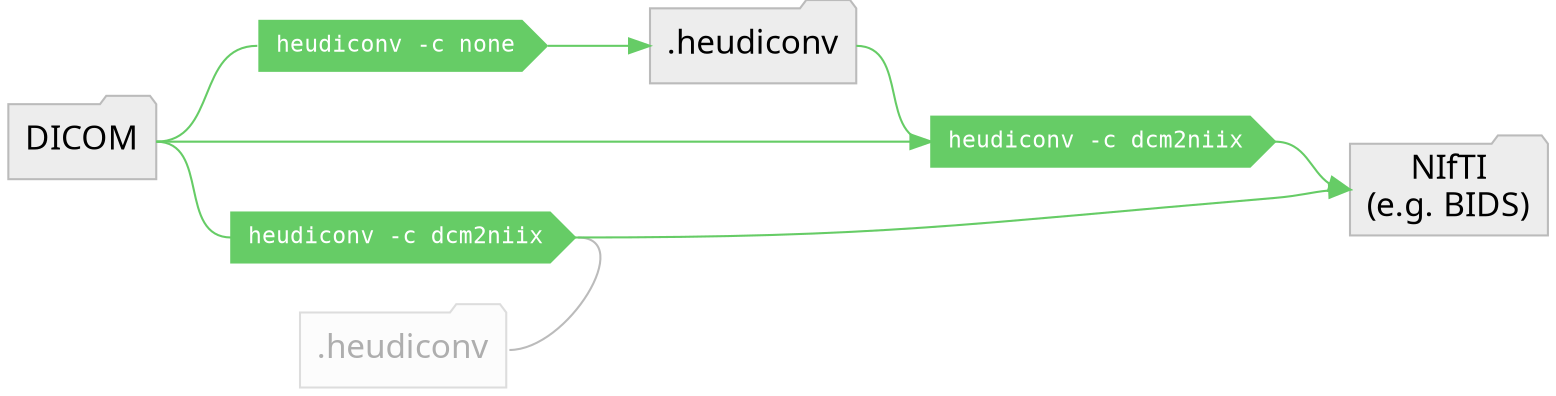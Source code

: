 digraph graphname {
    newrank = true;
    size="26,10";
    rankdir="LR";
    graph [fontname = "sans"];
    node [fontname = "sans", style=filled];
    edge [fontname = "sans", color=gray50];
    _heu[label=".heudiconv", fontsize="16", shape=folder, color="#DDDDDD", fillcolor=grey99, fontcolor="#AEAEAE"];
    dic[label="DICOM", shape=folder, fontsize="16", color="#BBBBBB", fillcolor=grey93];
    non[label="heudiconv -c none ", fontsize="11", fontname="monospace", shape=cds, color="#66CC66", fillcolor="#66CC66", fontcolor="#FFFFFF"];
    dcm[label="heudiconv -c dcm2niix ", fontsize="11", fontname="monospace", shape=cds, color="#66CC66", fillcolor="#66CC66", fontcolor="#FFFFFF"];
    _dcm[label="heudiconv -c dcm2niix ", fontsize="11", fontname="monospace", shape=cds, color="#66CC66", fillcolor="#66CC66", fontcolor="#FFFFFF"];
    heu[label=".heudiconv", fontsize="16", shape=folder, color="#BBBBBB", fillcolor=grey93];
    nif[label="NIfTI\n(e.g. BIDS)", fontsize="16", shape=folder, color="#BBBBBB", fillcolor=grey93];
    dic:e -> non:w [arrowhead=none, color="#66CC66"];
    non -> heu [color="#66CC66"];
    heu:e -> dcm:w [arrowhead=none, color="#66CC66"];
    dcm:e -> nif:w [color="#66CC66"];
    dic:e -> _dcm:w [arrowhead=none, color="#66CC66"];
    dic:e -> dcm:w [color="#66CC66"];
    _dcm:e -> nif:w [color="#66CC66"];
    _dcm:e -> _heu:e [color="#BBBBBB"];
    //{rank=same; _dcm; _heu; dcm}
    {rank=same; non; _heu; _dcm}
}

